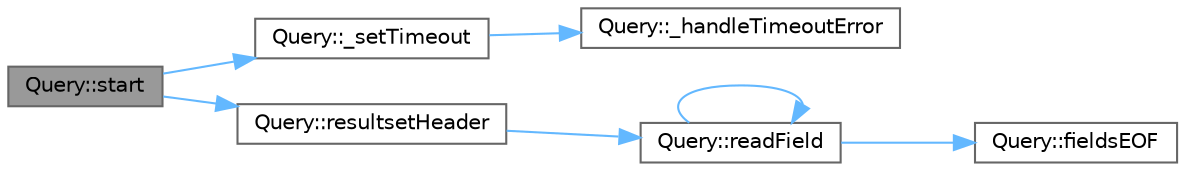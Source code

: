 digraph "Query::start"
{
 // INTERACTIVE_SVG=YES
 // LATEX_PDF_SIZE
  bgcolor="transparent";
  edge [fontname=Helvetica,fontsize=10,labelfontname=Helvetica,labelfontsize=10];
  node [fontname=Helvetica,fontsize=10,shape=box,height=0.2,width=0.4];
  rankdir="LR";
  Node1 [id="Node000001",label="Query::start",height=0.2,width=0.4,color="gray40", fillcolor="grey60", style="filled", fontcolor="black",tooltip=" "];
  Node1 -> Node2 [id="edge1_Node000001_Node000002",color="steelblue1",style="solid",tooltip=" "];
  Node2 [id="Node000002",label="Query::_setTimeout",height=0.2,width=0.4,color="grey40", fillcolor="white", style="filled",URL="$d4/d6a/a00704_ab7e39856ad03844d24efe38a121b969c.html#ab7e39856ad03844d24efe38a121b969c",tooltip=" "];
  Node2 -> Node3 [id="edge2_Node000002_Node000003",color="steelblue1",style="solid",tooltip=" "];
  Node3 [id="Node000003",label="Query::_handleTimeoutError",height=0.2,width=0.4,color="grey40", fillcolor="white", style="filled",URL="$d4/d6a/a00704_af5cc1157d7bbf615981b191ebc37dbac.html#af5cc1157d7bbf615981b191ebc37dbac",tooltip=" "];
  Node1 -> Node4 [id="edge3_Node000001_Node000004",color="steelblue1",style="solid",tooltip=" "];
  Node4 [id="Node000004",label="Query::resultsetHeader",height=0.2,width=0.4,color="grey40", fillcolor="white", style="filled",URL="$d4/d6a/a00704_af28752f213d2ad737bd8585a5a6a0067.html#af28752f213d2ad737bd8585a5a6a0067",tooltip=" "];
  Node4 -> Node5 [id="edge4_Node000004_Node000005",color="steelblue1",style="solid",tooltip=" "];
  Node5 [id="Node000005",label="Query::readField",height=0.2,width=0.4,color="grey40", fillcolor="white", style="filled",URL="$d4/d6a/a00704_a832dcd25c306016f7c4795596f1d8e8f.html#a832dcd25c306016f7c4795596f1d8e8f",tooltip=" "];
  Node5 -> Node6 [id="edge5_Node000005_Node000006",color="steelblue1",style="solid",tooltip=" "];
  Node6 [id="Node000006",label="Query::fieldsEOF",height=0.2,width=0.4,color="grey40", fillcolor="white", style="filled",URL="$d4/d6a/a00704_a9e0b784aa98f2f6bd5c1d6d366dd5d35.html#a9e0b784aa98f2f6bd5c1d6d366dd5d35",tooltip=" "];
  Node5 -> Node5 [id="edge6_Node000005_Node000005",color="steelblue1",style="solid",tooltip=" "];
}
